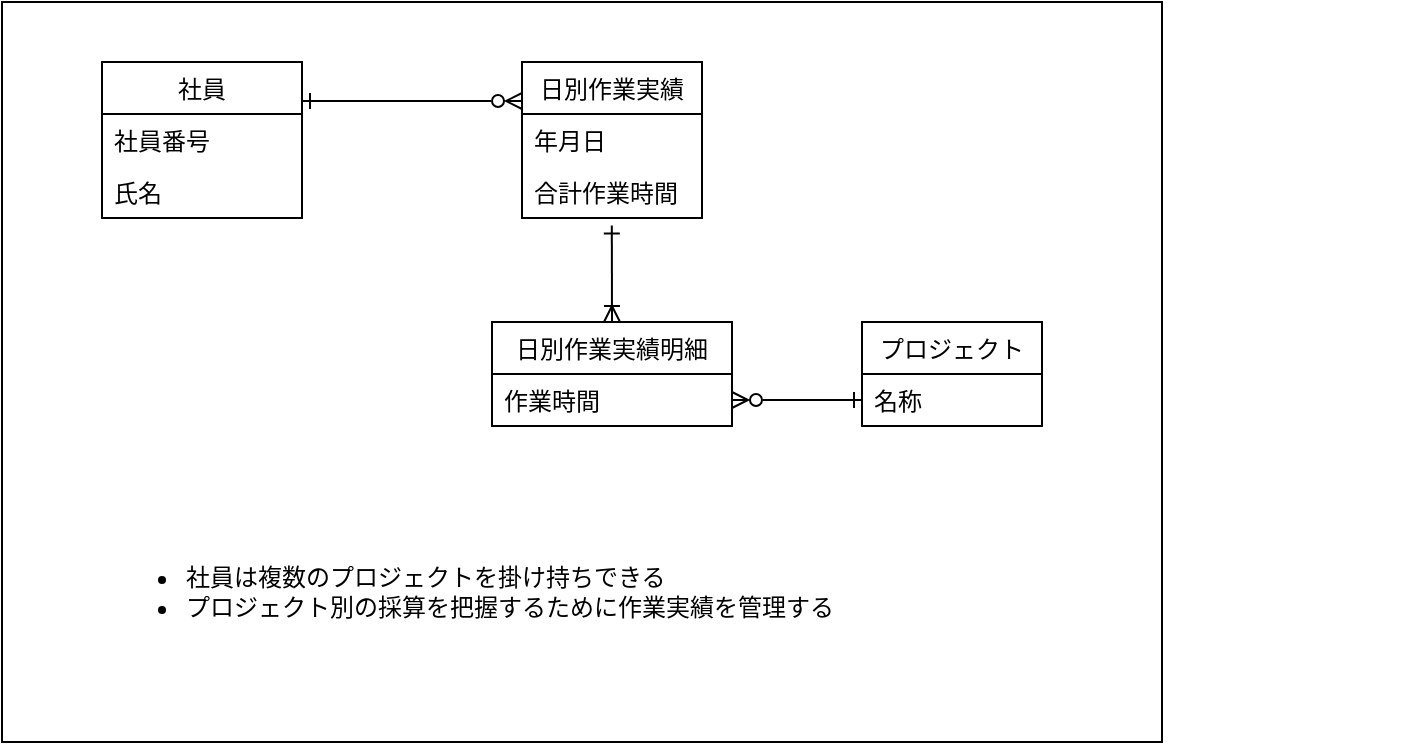 <mxfile>
    <diagram id="vQG2rVUmP_15jDssrkWm" name="Page-1">
        <mxGraphModel dx="624" dy="845" grid="1" gridSize="10" guides="1" tooltips="1" connect="1" arrows="1" fold="1" page="1" pageScale="1" pageWidth="850" pageHeight="1100" math="0" shadow="0">
            <root>
                <mxCell id="0"/>
                <mxCell id="1" parent="0"/>
                <mxCell id="34" value="" style="rounded=0;whiteSpace=wrap;html=1;" parent="1" vertex="1">
                    <mxGeometry x="100" y="70" width="580" height="370" as="geometry"/>
                </mxCell>
                <mxCell id="38" value="日別作業実績" style="swimlane;fontStyle=0;childLayout=stackLayout;horizontal=1;startSize=26;fillColor=none;horizontalStack=0;resizeParent=1;resizeParentMax=0;resizeLast=0;collapsible=0;marginBottom=0;swimlaneLine=1;strokeColor=default;connectable=1;allowArrows=1;" parent="1" vertex="1">
                    <mxGeometry x="360" y="100" width="90" height="78" as="geometry">
                        <mxRectangle x="390" y="120" width="80" height="26" as="alternateBounds"/>
                    </mxGeometry>
                </mxCell>
                <mxCell id="46" value="年月日" style="text;strokeColor=none;fillColor=none;align=left;verticalAlign=top;spacingLeft=4;spacingRight=4;overflow=hidden;rotatable=0;points=[[0,0.5],[1,0.5]];portConstraint=eastwest;" parent="38" vertex="1">
                    <mxGeometry y="26" width="90" height="26" as="geometry"/>
                </mxCell>
                <mxCell id="94" value="合計作業時間" style="text;strokeColor=none;fillColor=none;align=left;verticalAlign=top;spacingLeft=4;spacingRight=4;overflow=hidden;rotatable=0;points=[[0,0.5],[1,0.5]];portConstraint=eastwest;" parent="38" vertex="1">
                    <mxGeometry y="52" width="90" height="26" as="geometry"/>
                </mxCell>
                <mxCell id="66" style="edgeStyle=none;html=1;entryX=0;entryY=0.25;entryDx=0;entryDy=0;startArrow=ERone;startFill=0;endArrow=ERzeroToMany;endFill=0;exitX=1;exitY=0.25;exitDx=0;exitDy=0;" parent="1" source="64" target="38" edge="1">
                    <mxGeometry relative="1" as="geometry">
                        <mxPoint x="310" y="120" as="sourcePoint"/>
                    </mxGeometry>
                </mxCell>
                <mxCell id="64" value="社員" style="swimlane;fontStyle=0;childLayout=stackLayout;horizontal=1;startSize=26;fillColor=none;horizontalStack=0;resizeParent=1;resizeParentMax=0;resizeLast=0;collapsible=0;marginBottom=0;swimlaneLine=1;strokeColor=default;connectable=1;allowArrows=1;" parent="1" vertex="1">
                    <mxGeometry x="150" y="100" width="100" height="78" as="geometry">
                        <mxRectangle x="390" y="120" width="80" height="26" as="alternateBounds"/>
                    </mxGeometry>
                </mxCell>
                <mxCell id="65" value="社員番号" style="text;strokeColor=none;fillColor=none;align=left;verticalAlign=top;spacingLeft=4;spacingRight=4;overflow=hidden;rotatable=0;points=[[0,0.5],[1,0.5]];portConstraint=eastwest;" parent="64" vertex="1">
                    <mxGeometry y="26" width="100" height="26" as="geometry"/>
                </mxCell>
                <mxCell id="76" value="氏名" style="text;strokeColor=none;fillColor=none;align=left;verticalAlign=top;spacingLeft=4;spacingRight=4;overflow=hidden;rotatable=0;points=[[0,0.5],[1,0.5]];portConstraint=eastwest;" parent="64" vertex="1">
                    <mxGeometry y="52" width="100" height="26" as="geometry"/>
                </mxCell>
                <mxCell id="92" value="" style="edgeStyle=none;html=1;endArrow=ERone;endFill=0;startArrow=ERoneToMany;startFill=0;entryX=0.499;entryY=1.143;entryDx=0;entryDy=0;entryPerimeter=0;exitX=0.5;exitY=0;exitDx=0;exitDy=0;" parent="1" source="88" edge="1" target="94">
                    <mxGeometry relative="1" as="geometry">
                        <mxPoint x="435" y="180" as="targetPoint"/>
                    </mxGeometry>
                </mxCell>
                <mxCell id="88" value="日別作業実績明細" style="swimlane;fontStyle=0;childLayout=stackLayout;horizontal=1;startSize=26;fillColor=none;horizontalStack=0;resizeParent=1;resizeParentMax=0;resizeLast=0;collapsible=0;marginBottom=0;swimlaneLine=1;strokeColor=default;connectable=1;allowArrows=1;" parent="1" vertex="1">
                    <mxGeometry x="345" y="230" width="120" height="52" as="geometry">
                        <mxRectangle x="390" y="120" width="80" height="26" as="alternateBounds"/>
                    </mxGeometry>
                </mxCell>
                <mxCell id="89" value="作業時間" style="text;strokeColor=none;fillColor=none;align=left;verticalAlign=top;spacingLeft=4;spacingRight=4;overflow=hidden;rotatable=0;points=[[0,0.5],[1,0.5]];portConstraint=eastwest;" parent="88" vertex="1">
                    <mxGeometry y="26" width="120" height="26" as="geometry"/>
                </mxCell>
                <mxCell id="90" value="プロジェクト" style="swimlane;fontStyle=0;childLayout=stackLayout;horizontal=1;startSize=26;fillColor=none;horizontalStack=0;resizeParent=1;resizeParentMax=0;resizeLast=0;collapsible=0;marginBottom=0;swimlaneLine=1;strokeColor=default;connectable=1;allowArrows=1;" parent="1" vertex="1">
                    <mxGeometry x="530" y="230" width="90" height="52" as="geometry">
                        <mxRectangle x="390" y="120" width="80" height="26" as="alternateBounds"/>
                    </mxGeometry>
                </mxCell>
                <mxCell id="91" value="名称" style="text;strokeColor=none;fillColor=none;align=left;verticalAlign=top;spacingLeft=4;spacingRight=4;overflow=hidden;rotatable=0;points=[[0,0.5],[1,0.5]];portConstraint=eastwest;" parent="90" vertex="1">
                    <mxGeometry y="26" width="90" height="26" as="geometry"/>
                </mxCell>
                <mxCell id="93" style="edgeStyle=none;html=1;startArrow=ERzeroToMany;startFill=0;endArrow=ERone;endFill=0;" parent="1" source="89" target="91" edge="1">
                    <mxGeometry relative="1" as="geometry"/>
                </mxCell>
                <mxCell id="96" value="&lt;ul&gt;&lt;li&gt;社員は複数のプロジェクトを掛け持ちできる&lt;/li&gt;&lt;li&gt;プロジェクト別の採算を把握するために作業実績を管理する&lt;/li&gt;&lt;/ul&gt;" style="text;html=1;strokeColor=none;fillColor=none;align=left;verticalAlign=middle;whiteSpace=wrap;rounded=0;" parent="1" vertex="1">
                    <mxGeometry x="150" y="320" width="660" height="90" as="geometry"/>
                </mxCell>
            </root>
        </mxGraphModel>
    </diagram>
</mxfile>